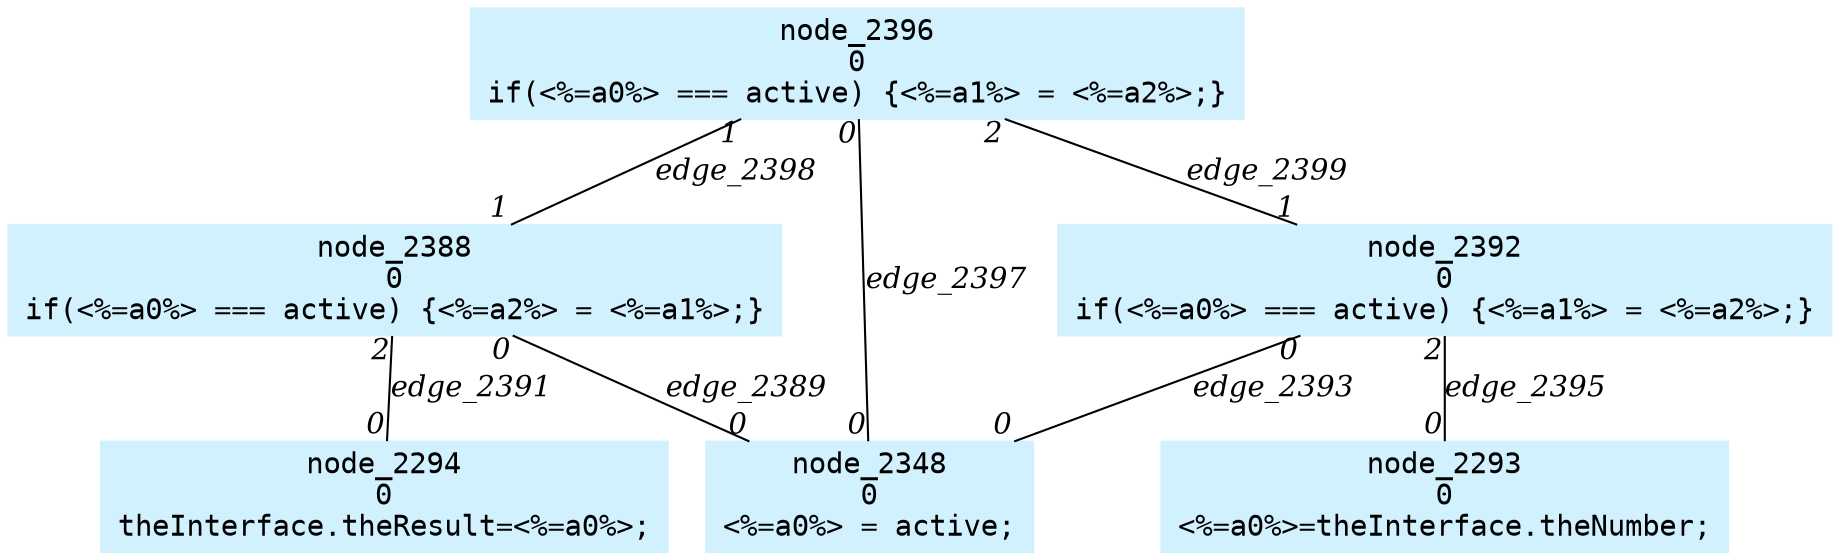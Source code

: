digraph g{node_2293 [shape=box, style=filled, color="#d1f1ff", fontname="Courier", label="node_2293
0
<%=a0%>=theInterface.theNumber;
" ]
node_2294 [shape=box, style=filled, color="#d1f1ff", fontname="Courier", label="node_2294
0
theInterface.theResult=<%=a0%>;
" ]
node_2348 [shape=box, style=filled, color="#d1f1ff", fontname="Courier", label="node_2348
0
<%=a0%> = active;
" ]
node_2388 [shape=box, style=filled, color="#d1f1ff", fontname="Courier", label="node_2388
0
if(<%=a0%> === active) {<%=a2%> = <%=a1%>;}
" ]
node_2392 [shape=box, style=filled, color="#d1f1ff", fontname="Courier", label="node_2392
0
if(<%=a0%> === active) {<%=a1%> = <%=a2%>;}
" ]
node_2396 [shape=box, style=filled, color="#d1f1ff", fontname="Courier", label="node_2396
0
if(<%=a0%> === active) {<%=a1%> = <%=a2%>;}
" ]
node_2388 -> node_2348 [dir=none, arrowHead=none, fontname="Times-Italic", label="edge_2389",  headlabel="0", taillabel="0" ]
node_2388 -> node_2294 [dir=none, arrowHead=none, fontname="Times-Italic", label="edge_2391",  headlabel="0", taillabel="2" ]
node_2392 -> node_2348 [dir=none, arrowHead=none, fontname="Times-Italic", label="edge_2393",  headlabel="0", taillabel="0" ]
node_2392 -> node_2293 [dir=none, arrowHead=none, fontname="Times-Italic", label="edge_2395",  headlabel="0", taillabel="2" ]
node_2396 -> node_2348 [dir=none, arrowHead=none, fontname="Times-Italic", label="edge_2397",  headlabel="0", taillabel="0" ]
node_2396 -> node_2388 [dir=none, arrowHead=none, fontname="Times-Italic", label="edge_2398",  headlabel="1", taillabel="1" ]
node_2396 -> node_2392 [dir=none, arrowHead=none, fontname="Times-Italic", label="edge_2399",  headlabel="1", taillabel="2" ]
}